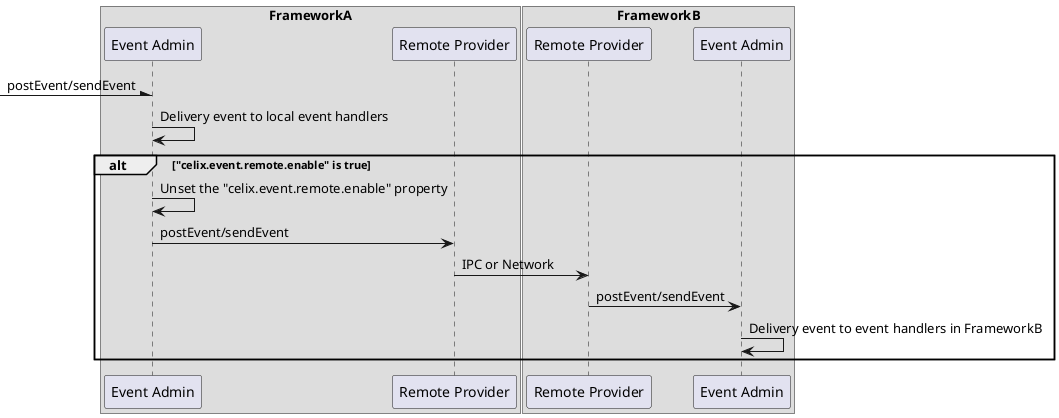Licensed to the Apache Software Foundation (ASF) under one or more
contributor license agreements.  See the NOTICE file distributed with
this work for additional information regarding copyright ownership.
The ASF licenses this file to You under the Apache License, Version 2.0
(the "License"); you may not use this file except in compliance with
the License.  You may obtain a copy of the License at

    http://www.apache.org/licenses/LICENSE-2.0

Unless required by applicable law or agreed to in writing, software
distributed under the License is distributed on an "AS IS" BASIS,
WITHOUT WARRANTIES OR CONDITIONS OF ANY KIND, either express or implied.
See the License for the specific language governing permissions and
limitations under the License.

@startuml
'https://plantuml.com/sequence-diagram

box FrameworkA
participant "Event Admin" as EventAdmin1
participant "Remote Provider" as RemoteProvider1
end box

box FrameworkB
participant "Remote Provider" as RemoteProvider2
participant "Event Admin" as EventAdmin2
end box

-\EventAdmin1:postEvent/sendEvent
EventAdmin1->EventAdmin1:Delivery event to local event handlers
alt "celix.event.remote.enable" is true
    EventAdmin1->EventAdmin1:Unset the "celix.event.remote.enable" property
    EventAdmin1->RemoteProvider1:postEvent/sendEvent
    RemoteProvider1->RemoteProvider2:IPC or Network
    RemoteProvider2->EventAdmin2:postEvent/sendEvent
    EventAdmin2 -> EventAdmin2:Delivery event to event handlers in FrameworkB
end alt

@enduml